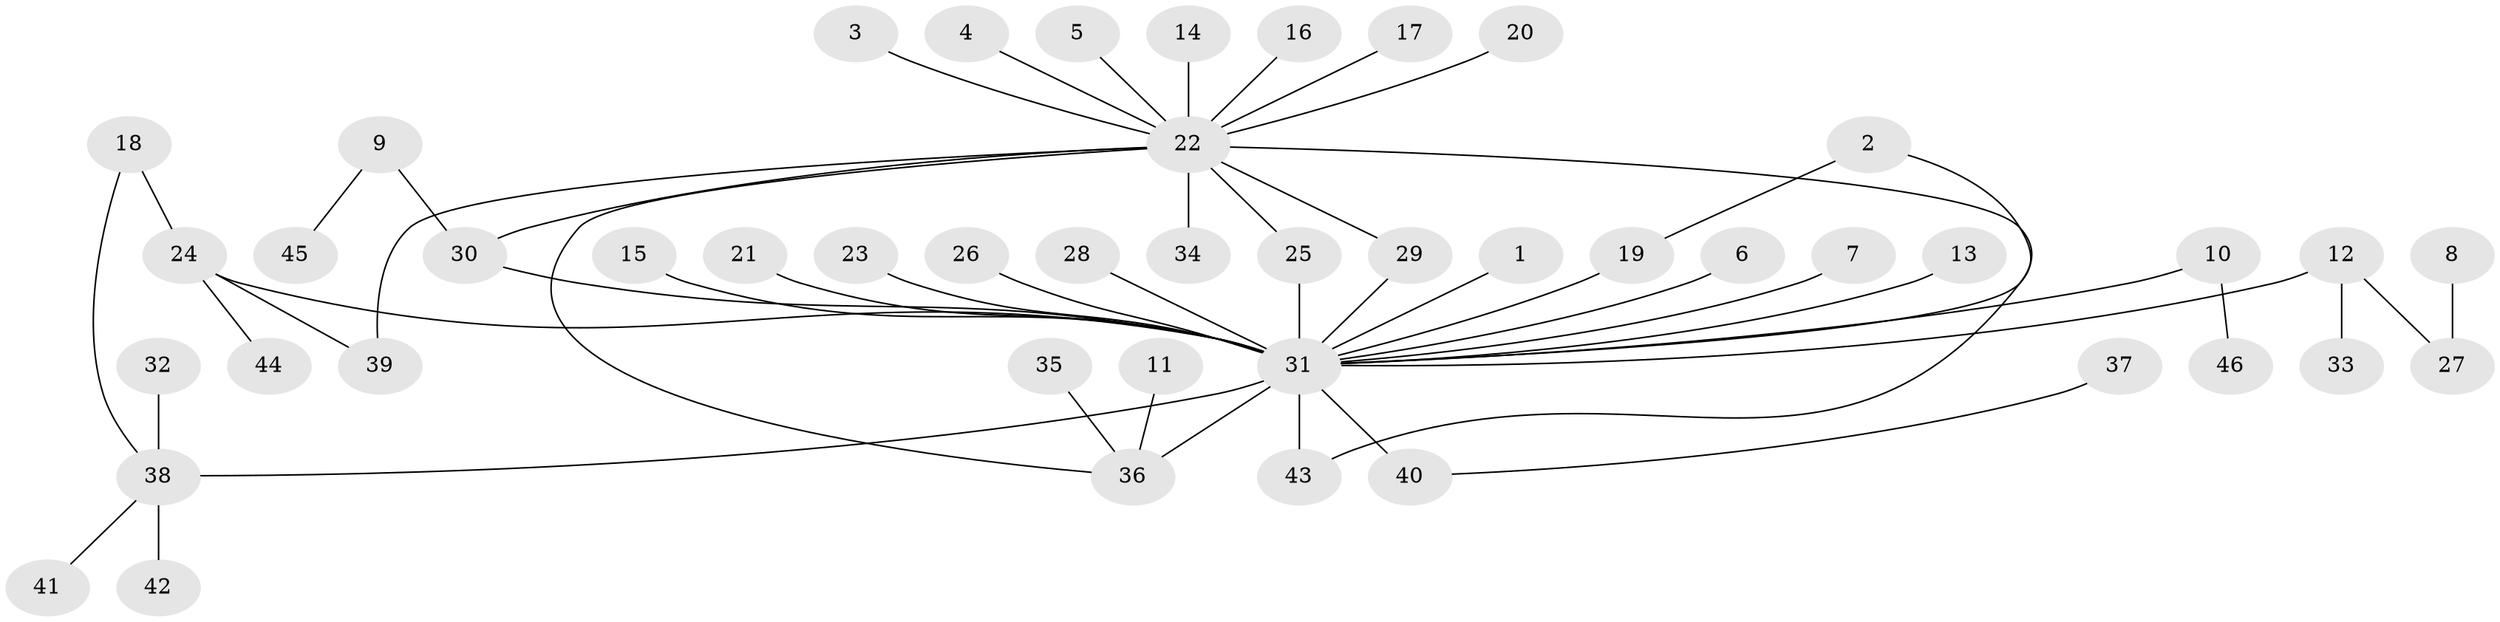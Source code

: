 // original degree distribution, {26: 0.010869565217391304, 1: 0.5760869565217391, 4: 0.06521739130434782, 16: 0.010869565217391304, 2: 0.16304347826086957, 3: 0.15217391304347827, 5: 0.010869565217391304, 8: 0.010869565217391304}
// Generated by graph-tools (version 1.1) at 2025/01/03/09/25 03:01:42]
// undirected, 46 vertices, 52 edges
graph export_dot {
graph [start="1"]
  node [color=gray90,style=filled];
  1;
  2;
  3;
  4;
  5;
  6;
  7;
  8;
  9;
  10;
  11;
  12;
  13;
  14;
  15;
  16;
  17;
  18;
  19;
  20;
  21;
  22;
  23;
  24;
  25;
  26;
  27;
  28;
  29;
  30;
  31;
  32;
  33;
  34;
  35;
  36;
  37;
  38;
  39;
  40;
  41;
  42;
  43;
  44;
  45;
  46;
  1 -- 31 [weight=1.0];
  2 -- 19 [weight=1.0];
  2 -- 31 [weight=1.0];
  3 -- 22 [weight=1.0];
  4 -- 22 [weight=1.0];
  5 -- 22 [weight=1.0];
  6 -- 31 [weight=1.0];
  7 -- 31 [weight=1.0];
  8 -- 27 [weight=1.0];
  9 -- 30 [weight=1.0];
  9 -- 45 [weight=1.0];
  10 -- 31 [weight=1.0];
  10 -- 46 [weight=1.0];
  11 -- 36 [weight=1.0];
  12 -- 27 [weight=1.0];
  12 -- 31 [weight=1.0];
  12 -- 33 [weight=1.0];
  13 -- 31 [weight=1.0];
  14 -- 22 [weight=1.0];
  15 -- 31 [weight=1.0];
  16 -- 22 [weight=1.0];
  17 -- 22 [weight=1.0];
  18 -- 24 [weight=1.0];
  18 -- 38 [weight=1.0];
  19 -- 31 [weight=1.0];
  20 -- 22 [weight=1.0];
  21 -- 31 [weight=1.0];
  22 -- 25 [weight=1.0];
  22 -- 29 [weight=1.0];
  22 -- 30 [weight=1.0];
  22 -- 34 [weight=1.0];
  22 -- 36 [weight=1.0];
  22 -- 39 [weight=1.0];
  22 -- 43 [weight=1.0];
  23 -- 31 [weight=1.0];
  24 -- 31 [weight=3.0];
  24 -- 39 [weight=1.0];
  24 -- 44 [weight=1.0];
  25 -- 31 [weight=1.0];
  26 -- 31 [weight=1.0];
  28 -- 31 [weight=1.0];
  29 -- 31 [weight=1.0];
  30 -- 31 [weight=1.0];
  31 -- 36 [weight=1.0];
  31 -- 38 [weight=1.0];
  31 -- 40 [weight=2.0];
  31 -- 43 [weight=1.0];
  32 -- 38 [weight=1.0];
  35 -- 36 [weight=1.0];
  37 -- 40 [weight=1.0];
  38 -- 41 [weight=1.0];
  38 -- 42 [weight=2.0];
}
